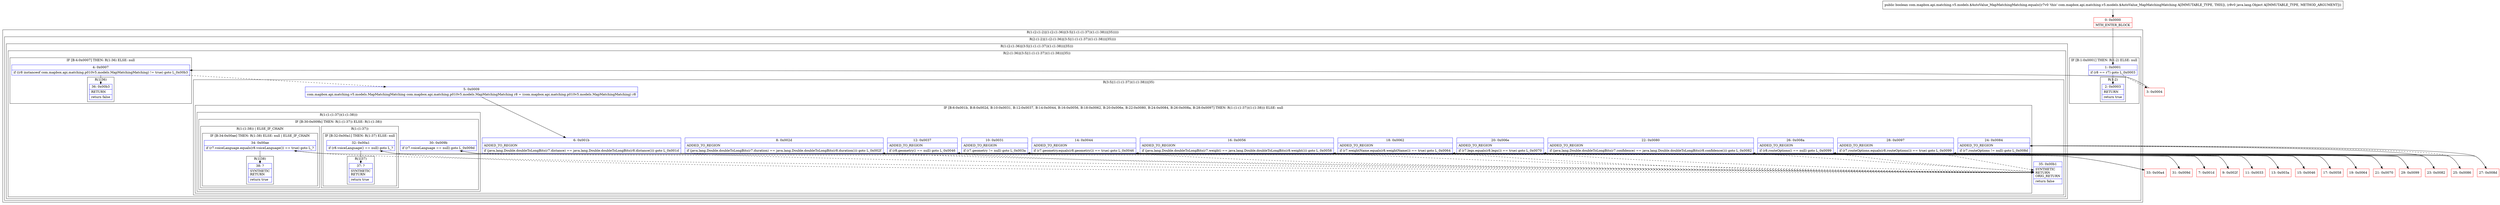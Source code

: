 digraph "CFG forcom.mapbox.api.matching.v5.models.$AutoValue_MapMatchingMatching.equals(Ljava\/lang\/Object;)Z" {
subgraph cluster_Region_1242411562 {
label = "R(1:(2:(1:2)|(1:(2:(1:36)|(3:5|(1:(1:(1:37))(1:(1:38)))|35)))))";
node [shape=record,color=blue];
subgraph cluster_Region_375259565 {
label = "R(2:(1:2)|(1:(2:(1:36)|(3:5|(1:(1:(1:37))(1:(1:38)))|35))))";
node [shape=record,color=blue];
subgraph cluster_IfRegion_1353899807 {
label = "IF [B:1:0x0001] THEN: R(1:2) ELSE: null";
node [shape=record,color=blue];
Node_1 [shape=record,label="{1\:\ 0x0001|if (r8 == r7) goto L_0x0003\l}"];
subgraph cluster_Region_1271892535 {
label = "R(1:2)";
node [shape=record,color=blue];
Node_2 [shape=record,label="{2\:\ 0x0003|RETURN\l|return true\l}"];
}
}
subgraph cluster_Region_1827995014 {
label = "R(1:(2:(1:36)|(3:5|(1:(1:(1:37))(1:(1:38)))|35)))";
node [shape=record,color=blue];
subgraph cluster_Region_180476636 {
label = "R(2:(1:36)|(3:5|(1:(1:(1:37))(1:(1:38)))|35))";
node [shape=record,color=blue];
subgraph cluster_IfRegion_1280157372 {
label = "IF [B:4:0x0007] THEN: R(1:36) ELSE: null";
node [shape=record,color=blue];
Node_4 [shape=record,label="{4\:\ 0x0007|if ((r8 instanceof com.mapbox.api.matching.p010v5.models.MapMatchingMatching) != true) goto L_0x00b3\l}"];
subgraph cluster_Region_2078540592 {
label = "R(1:36)";
node [shape=record,color=blue];
Node_36 [shape=record,label="{36\:\ 0x00b3|RETURN\l|return false\l}"];
}
}
subgraph cluster_Region_1222773173 {
label = "R(3:5|(1:(1:(1:37))(1:(1:38)))|35)";
node [shape=record,color=blue];
Node_5 [shape=record,label="{5\:\ 0x0009|com.mapbox.api.matching.v5.models.MapMatchingMatching com.mapbox.api.matching.p010v5.models.MapMatchingMatching r8 = (com.mapbox.api.matching.p010v5.models.MapMatchingMatching) r8\l}"];
subgraph cluster_IfRegion_1367278773 {
label = "IF [B:6:0x001b, B:8:0x002d, B:10:0x0031, B:12:0x0037, B:14:0x0044, B:16:0x0056, B:18:0x0062, B:20:0x006e, B:22:0x0080, B:24:0x0084, B:26:0x008a, B:28:0x0097] THEN: R(1:(1:(1:37))(1:(1:38))) ELSE: null";
node [shape=record,color=blue];
Node_6 [shape=record,label="{6\:\ 0x001b|ADDED_TO_REGION\l|if (java.lang.Double.doubleToLongBits(r7.distance) == java.lang.Double.doubleToLongBits(r8.distance())) goto L_0x001d\l}"];
Node_8 [shape=record,label="{8\:\ 0x002d|ADDED_TO_REGION\l|if (java.lang.Double.doubleToLongBits(r7.duration) == java.lang.Double.doubleToLongBits(r8.duration())) goto L_0x002f\l}"];
Node_10 [shape=record,label="{10\:\ 0x0031|ADDED_TO_REGION\l|if (r7.geometry != null) goto L_0x003a\l}"];
Node_12 [shape=record,label="{12\:\ 0x0037|ADDED_TO_REGION\l|if (r8.geometry() == null) goto L_0x0046\l}"];
Node_14 [shape=record,label="{14\:\ 0x0044|ADDED_TO_REGION\l|if (r7.geometry.equals(r8.geometry()) == true) goto L_0x0046\l}"];
Node_16 [shape=record,label="{16\:\ 0x0056|ADDED_TO_REGION\l|if (java.lang.Double.doubleToLongBits(r7.weight) == java.lang.Double.doubleToLongBits(r8.weight())) goto L_0x0058\l}"];
Node_18 [shape=record,label="{18\:\ 0x0062|ADDED_TO_REGION\l|if (r7.weightName.equals(r8.weightName()) == true) goto L_0x0064\l}"];
Node_20 [shape=record,label="{20\:\ 0x006e|ADDED_TO_REGION\l|if (r7.legs.equals(r8.legs()) == true) goto L_0x0070\l}"];
Node_22 [shape=record,label="{22\:\ 0x0080|ADDED_TO_REGION\l|if (java.lang.Double.doubleToLongBits(r7.confidence) == java.lang.Double.doubleToLongBits(r8.confidence())) goto L_0x0082\l}"];
Node_24 [shape=record,label="{24\:\ 0x0084|ADDED_TO_REGION\l|if (r7.routeOptions != null) goto L_0x008d\l}"];
Node_26 [shape=record,label="{26\:\ 0x008a|ADDED_TO_REGION\l|if (r8.routeOptions() == null) goto L_0x0099\l}"];
Node_28 [shape=record,label="{28\:\ 0x0097|ADDED_TO_REGION\l|if (r7.routeOptions.equals(r8.routeOptions()) == true) goto L_0x0099\l}"];
subgraph cluster_Region_817355015 {
label = "R(1:(1:(1:37))(1:(1:38)))";
node [shape=record,color=blue];
subgraph cluster_IfRegion_874836727 {
label = "IF [B:30:0x009b] THEN: R(1:(1:37)) ELSE: R(1:(1:38))";
node [shape=record,color=blue];
Node_30 [shape=record,label="{30\:\ 0x009b|if (r7.voiceLanguage == null) goto L_0x009d\l}"];
subgraph cluster_Region_360569481 {
label = "R(1:(1:37))";
node [shape=record,color=blue];
subgraph cluster_IfRegion_2112182207 {
label = "IF [B:32:0x00a1] THEN: R(1:37) ELSE: null";
node [shape=record,color=blue];
Node_32 [shape=record,label="{32\:\ 0x00a1|if (r8.voiceLanguage() == null) goto L_?\l}"];
subgraph cluster_Region_1323021973 {
label = "R(1:37)";
node [shape=record,color=blue];
Node_37 [shape=record,label="{37\:\ ?|SYNTHETIC\lRETURN\l|return true\l}"];
}
}
}
subgraph cluster_Region_1076507048 {
label = "R(1:(1:38)) | ELSE_IF_CHAIN\l";
node [shape=record,color=blue];
subgraph cluster_IfRegion_643407405 {
label = "IF [B:34:0x00ae] THEN: R(1:38) ELSE: null | ELSE_IF_CHAIN\l";
node [shape=record,color=blue];
Node_34 [shape=record,label="{34\:\ 0x00ae|if (r7.voiceLanguage.equals(r8.voiceLanguage()) == true) goto L_?\l}"];
subgraph cluster_Region_1393213456 {
label = "R(1:38)";
node [shape=record,color=blue];
Node_38 [shape=record,label="{38\:\ ?|SYNTHETIC\lRETURN\l|return true\l}"];
}
}
}
}
}
}
Node_35 [shape=record,label="{35\:\ 0x00b1|SYNTHETIC\lRETURN\lORIG_RETURN\l|return false\l}"];
}
}
}
}
}
Node_0 [shape=record,color=red,label="{0\:\ 0x0000|MTH_ENTER_BLOCK\l}"];
Node_3 [shape=record,color=red,label="{3\:\ 0x0004}"];
Node_7 [shape=record,color=red,label="{7\:\ 0x001d}"];
Node_9 [shape=record,color=red,label="{9\:\ 0x002f}"];
Node_11 [shape=record,color=red,label="{11\:\ 0x0033}"];
Node_13 [shape=record,color=red,label="{13\:\ 0x003a}"];
Node_15 [shape=record,color=red,label="{15\:\ 0x0046}"];
Node_17 [shape=record,color=red,label="{17\:\ 0x0058}"];
Node_19 [shape=record,color=red,label="{19\:\ 0x0064}"];
Node_21 [shape=record,color=red,label="{21\:\ 0x0070}"];
Node_23 [shape=record,color=red,label="{23\:\ 0x0082}"];
Node_25 [shape=record,color=red,label="{25\:\ 0x0086}"];
Node_27 [shape=record,color=red,label="{27\:\ 0x008d}"];
Node_29 [shape=record,color=red,label="{29\:\ 0x0099}"];
Node_31 [shape=record,color=red,label="{31\:\ 0x009d}"];
Node_33 [shape=record,color=red,label="{33\:\ 0x00a4}"];
MethodNode[shape=record,label="{public boolean com.mapbox.api.matching.v5.models.$AutoValue_MapMatchingMatching.equals((r7v0 'this' com.mapbox.api.matching.v5.models.$AutoValue_MapMatchingMatching A[IMMUTABLE_TYPE, THIS]), (r8v0 java.lang.Object A[IMMUTABLE_TYPE, METHOD_ARGUMENT])) }"];
MethodNode -> Node_0;
Node_1 -> Node_2;
Node_1 -> Node_3[style=dashed];
Node_4 -> Node_5[style=dashed];
Node_4 -> Node_36;
Node_5 -> Node_6;
Node_6 -> Node_7;
Node_6 -> Node_35[style=dashed];
Node_8 -> Node_9;
Node_8 -> Node_35[style=dashed];
Node_10 -> Node_11[style=dashed];
Node_10 -> Node_13;
Node_12 -> Node_35[style=dashed];
Node_12 -> Node_15;
Node_14 -> Node_15;
Node_14 -> Node_35[style=dashed];
Node_16 -> Node_17;
Node_16 -> Node_35[style=dashed];
Node_18 -> Node_19;
Node_18 -> Node_35[style=dashed];
Node_20 -> Node_21;
Node_20 -> Node_35[style=dashed];
Node_22 -> Node_23;
Node_22 -> Node_35[style=dashed];
Node_24 -> Node_25[style=dashed];
Node_24 -> Node_27;
Node_26 -> Node_35[style=dashed];
Node_26 -> Node_29;
Node_28 -> Node_29;
Node_28 -> Node_35[style=dashed];
Node_30 -> Node_31;
Node_30 -> Node_33[style=dashed];
Node_32 -> Node_35[style=dashed];
Node_32 -> Node_37;
Node_34 -> Node_35[style=dashed];
Node_34 -> Node_38;
Node_0 -> Node_1;
Node_3 -> Node_4;
Node_7 -> Node_8;
Node_9 -> Node_10;
Node_11 -> Node_12;
Node_13 -> Node_14;
Node_15 -> Node_16;
Node_17 -> Node_18;
Node_19 -> Node_20;
Node_21 -> Node_22;
Node_23 -> Node_24;
Node_25 -> Node_26;
Node_27 -> Node_28;
Node_29 -> Node_30;
Node_31 -> Node_32;
Node_33 -> Node_34;
}

